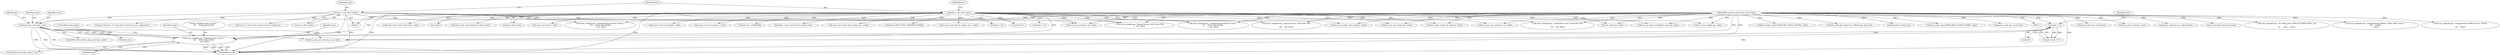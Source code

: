 digraph "0_linux_0b79459b482e85cb7426aa7da683a9f2c97aeae1_2@pointer" {
"1000499" [label="(Call,vcpu_unimpl(vcpu, \"disabled perfctr wrmsr: \"\n\t\t\t\t    \"0x%x data 0x%llx\n\", msr, data))"];
"1000485" [label="(Call,kvm_pmu_msr(vcpu, msr))"];
"1000112" [label="(MethodParameterIn,struct kvm_vcpu *vcpu)"];
"1000120" [label="(Call,msr = msr_info->index)"];
"1000496" [label="(Call,data != 0)"];
"1000126" [label="(Call,data = msr_info->data)"];
"1000552" [label="(Call,guest_cpuid_has_osvw(vcpu))"];
"1000603" [label="(Call,kvm_pmu_msr(vcpu, msr))"];
"1000489" [label="(Call,kvm_pmu_set_msr(vcpu, msr, data))"];
"1000300" [label="(Call,vcpu->arch.time = data)"];
"1000493" [label="(ControlStructure,if (pr || data != 0))"];
"1000121" [label="(Identifier,msr)"];
"1000484" [label="(ControlStructure,if (kvm_pmu_msr(vcpu, msr)))"];
"1000500" [label="(Identifier,vcpu)"];
"1000220" [label="(Call,kvm_set_apic_base(vcpu, data))"];
"1000249" [label="(Call,data - vcpu->arch.ia32_tsc_adjust_msr)"];
"1000237" [label="(Call,guest_cpuid_has_tsc_adjust(vcpu))"];
"1000122" [label="(Call,msr_info->index)"];
"1000490" [label="(Identifier,vcpu)"];
"1000607" [label="(Call,kvm_pmu_set_msr(vcpu, msr, data))"];
"1000458" [label="(Call,data != 0)"];
"1000112" [label="(MethodParameterIn,struct kvm_vcpu *vcpu)"];
"1000127" [label="(Identifier,data)"];
"1000312" [label="(Call,data & 1)"];
"1000501" [label="(Literal,\"disabled perfctr wrmsr: \"\n\t\t\t\t    \"0x%x data 0x%llx\n\")"];
"1000624" [label="(Call,vcpu_unimpl(vcpu, \"ignored wrmsr: 0x%x data %llx\n\",\n\t\t\t\t    msr, data))"];
"1000504" [label="(ControlStructure,break;)"];
"1000430" [label="(Call,accumulate_steal_time(vcpu))"];
"1000179" [label="(Call,data != 0)"];
"1000126" [label="(Call,data = msr_info->data)"];
"1000449" [label="(Call,set_msr_mce(vcpu, msr, data))"];
"1000279" [label="(Call,vcpu->kvm->arch.wall_clock = data)"];
"1000192" [label="(Call,!data)"];
"1000207" [label="(Call,vcpu_unimpl(vcpu, \"%s: MSR_IA32_DEBUGCTLMSR 0x%llx, nop\n\",\n\t\t\t    __func__, data))"];
"1000183" [label="(Call,vcpu_unimpl(vcpu, \"unimplemented MMIO_CONF_BASE wrmsr: \"\n\t\t\t\t    \"0x%llx\n\", data))"];
"1000494" [label="(Call,pr || data != 0)"];
"1000288" [label="(Call,kvm_write_wall_clock(vcpu->kvm, data))"];
"1000128" [label="(Call,msr_info->data)"];
"1000114" [label="(Block,)"];
"1000170" [label="(Call,vcpu_unimpl(vcpu, \"unimplemented HWCR wrmsr: 0x%llx\n\",\n\t\t\t\t    data))"];
"1000485" [label="(Call,kvm_pmu_msr(vcpu, msr))"];
"1000461" [label="(Call,vcpu_unimpl(vcpu, \"unimplemented perfctr wrmsr: \"\n\t\t\t\t    \"0x%x data 0x%llx\n\", msr, data))"];
"1000585" [label="(Call,msr && (msr == vcpu->kvm->arch.xen_hvm_config.msr))"];
"1000433" [label="(Call,kvm_make_request(KVM_REQ_STEAL_UPDATE, vcpu))"];
"1000486" [label="(Identifier,vcpu)"];
"1000495" [label="(Identifier,pr)"];
"1000256" [label="(Call,kvm_x86_ops->adjust_tsc_offset(vcpu, adj, true))"];
"1000497" [label="(Identifier,data)"];
"1000615" [label="(Call,vcpu_unimpl(vcpu, \"unhandled wrmsr: 0x%x data %llx\n\",\n\t\t\t\t    msr, data))"];
"1000503" [label="(Identifier,data)"];
"1000143" [label="(Call,set_efer(vcpu, data))"];
"1000543" [label="(Call,vcpu_unimpl(vcpu, \"ignored wrmsr: 0x%x data %llx\n\", msr, data))"];
"1000120" [label="(Call,msr = msr_info->index)"];
"1000231" [label="(Call,kvm_set_lapic_tscdeadline_msr(vcpu, data))"];
"1000502" [label="(Identifier,msr)"];
"1000587" [label="(Call,msr == vcpu->kvm->arch.xen_hvm_config.msr)"];
"1000269" [label="(Call,vcpu->arch.ia32_misc_enable_msr = data)"];
"1000487" [label="(Identifier,msr)"];
"1000132" [label="(Identifier,msr)"];
"1000499" [label="(Call,vcpu_unimpl(vcpu, \"disabled perfctr wrmsr: \"\n\t\t\t\t    \"0x%x data 0x%llx\n\", msr, data))"];
"1000498" [label="(Literal,0)"];
"1000632" [label="(MethodReturn,int)"];
"1000378" [label="(Call,data & KVM_STEAL_RESERVED_MASK)"];
"1000298" [label="(Call,kvmclock_reset(vcpu))"];
"1000599" [label="(Call,xen_hvm_config(vcpu, data))"];
"1000307" [label="(Call,kvm_make_request(KVM_REQ_CLOCK_UPDATE, vcpu))"];
"1000260" [label="(Call,vcpu->arch.ia32_tsc_adjust_msr = data)"];
"1000556" [label="(Call,vcpu->arch.osvw.length = data)"];
"1000573" [label="(Call,vcpu->arch.osvw.status = data)"];
"1000471" [label="(Call,vcpu_unimpl(vcpu, \"unimplemented perfctr wrmsr: \"\n\t\t\t    \"0x%x data 0x%llx\n\", msr, data))"];
"1000569" [label="(Call,guest_cpuid_has_osvw(vcpu))"];
"1000496" [label="(Call,data != 0)"];
"1000147" [label="(Call,data &= ~(u64)0x40)"];
"1000364" [label="(Call,kvm_pv_enable_async_pf(vcpu, data))"];
"1000439" [label="(Call,kvm_lapic_enable_pv_eoi(vcpu, data))"];
"1000499" -> "1000493"  [label="AST: "];
"1000499" -> "1000503"  [label="CFG: "];
"1000500" -> "1000499"  [label="AST: "];
"1000501" -> "1000499"  [label="AST: "];
"1000502" -> "1000499"  [label="AST: "];
"1000503" -> "1000499"  [label="AST: "];
"1000504" -> "1000499"  [label="CFG: "];
"1000499" -> "1000632"  [label="DDG: "];
"1000499" -> "1000632"  [label="DDG: "];
"1000499" -> "1000632"  [label="DDG: "];
"1000499" -> "1000632"  [label="DDG: "];
"1000485" -> "1000499"  [label="DDG: "];
"1000485" -> "1000499"  [label="DDG: "];
"1000112" -> "1000499"  [label="DDG: "];
"1000496" -> "1000499"  [label="DDG: "];
"1000126" -> "1000499"  [label="DDG: "];
"1000485" -> "1000484"  [label="AST: "];
"1000485" -> "1000487"  [label="CFG: "];
"1000486" -> "1000485"  [label="AST: "];
"1000487" -> "1000485"  [label="AST: "];
"1000490" -> "1000485"  [label="CFG: "];
"1000495" -> "1000485"  [label="CFG: "];
"1000485" -> "1000632"  [label="DDG: "];
"1000485" -> "1000632"  [label="DDG: "];
"1000485" -> "1000632"  [label="DDG: "];
"1000112" -> "1000485"  [label="DDG: "];
"1000120" -> "1000485"  [label="DDG: "];
"1000485" -> "1000489"  [label="DDG: "];
"1000485" -> "1000489"  [label="DDG: "];
"1000112" -> "1000111"  [label="AST: "];
"1000112" -> "1000632"  [label="DDG: "];
"1000112" -> "1000143"  [label="DDG: "];
"1000112" -> "1000170"  [label="DDG: "];
"1000112" -> "1000183"  [label="DDG: "];
"1000112" -> "1000207"  [label="DDG: "];
"1000112" -> "1000220"  [label="DDG: "];
"1000112" -> "1000231"  [label="DDG: "];
"1000112" -> "1000237"  [label="DDG: "];
"1000112" -> "1000256"  [label="DDG: "];
"1000112" -> "1000298"  [label="DDG: "];
"1000112" -> "1000307"  [label="DDG: "];
"1000112" -> "1000364"  [label="DDG: "];
"1000112" -> "1000430"  [label="DDG: "];
"1000112" -> "1000433"  [label="DDG: "];
"1000112" -> "1000439"  [label="DDG: "];
"1000112" -> "1000449"  [label="DDG: "];
"1000112" -> "1000461"  [label="DDG: "];
"1000112" -> "1000471"  [label="DDG: "];
"1000112" -> "1000489"  [label="DDG: "];
"1000112" -> "1000543"  [label="DDG: "];
"1000112" -> "1000552"  [label="DDG: "];
"1000112" -> "1000569"  [label="DDG: "];
"1000112" -> "1000599"  [label="DDG: "];
"1000112" -> "1000603"  [label="DDG: "];
"1000112" -> "1000607"  [label="DDG: "];
"1000112" -> "1000615"  [label="DDG: "];
"1000112" -> "1000624"  [label="DDG: "];
"1000120" -> "1000114"  [label="AST: "];
"1000120" -> "1000122"  [label="CFG: "];
"1000121" -> "1000120"  [label="AST: "];
"1000122" -> "1000120"  [label="AST: "];
"1000127" -> "1000120"  [label="CFG: "];
"1000120" -> "1000632"  [label="DDG: "];
"1000120" -> "1000632"  [label="DDG: "];
"1000120" -> "1000449"  [label="DDG: "];
"1000120" -> "1000461"  [label="DDG: "];
"1000120" -> "1000471"  [label="DDG: "];
"1000120" -> "1000543"  [label="DDG: "];
"1000120" -> "1000585"  [label="DDG: "];
"1000120" -> "1000587"  [label="DDG: "];
"1000496" -> "1000494"  [label="AST: "];
"1000496" -> "1000498"  [label="CFG: "];
"1000497" -> "1000496"  [label="AST: "];
"1000498" -> "1000496"  [label="AST: "];
"1000494" -> "1000496"  [label="CFG: "];
"1000496" -> "1000632"  [label="DDG: "];
"1000496" -> "1000494"  [label="DDG: "];
"1000496" -> "1000494"  [label="DDG: "];
"1000126" -> "1000496"  [label="DDG: "];
"1000126" -> "1000114"  [label="AST: "];
"1000126" -> "1000128"  [label="CFG: "];
"1000127" -> "1000126"  [label="AST: "];
"1000128" -> "1000126"  [label="AST: "];
"1000132" -> "1000126"  [label="CFG: "];
"1000126" -> "1000632"  [label="DDG: "];
"1000126" -> "1000632"  [label="DDG: "];
"1000126" -> "1000143"  [label="DDG: "];
"1000126" -> "1000147"  [label="DDG: "];
"1000126" -> "1000179"  [label="DDG: "];
"1000126" -> "1000192"  [label="DDG: "];
"1000126" -> "1000220"  [label="DDG: "];
"1000126" -> "1000231"  [label="DDG: "];
"1000126" -> "1000249"  [label="DDG: "];
"1000126" -> "1000260"  [label="DDG: "];
"1000126" -> "1000269"  [label="DDG: "];
"1000126" -> "1000279"  [label="DDG: "];
"1000126" -> "1000288"  [label="DDG: "];
"1000126" -> "1000300"  [label="DDG: "];
"1000126" -> "1000312"  [label="DDG: "];
"1000126" -> "1000364"  [label="DDG: "];
"1000126" -> "1000378"  [label="DDG: "];
"1000126" -> "1000439"  [label="DDG: "];
"1000126" -> "1000449"  [label="DDG: "];
"1000126" -> "1000458"  [label="DDG: "];
"1000126" -> "1000471"  [label="DDG: "];
"1000126" -> "1000489"  [label="DDG: "];
"1000126" -> "1000543"  [label="DDG: "];
"1000126" -> "1000556"  [label="DDG: "];
"1000126" -> "1000573"  [label="DDG: "];
"1000126" -> "1000599"  [label="DDG: "];
"1000126" -> "1000607"  [label="DDG: "];
"1000126" -> "1000615"  [label="DDG: "];
"1000126" -> "1000624"  [label="DDG: "];
}

